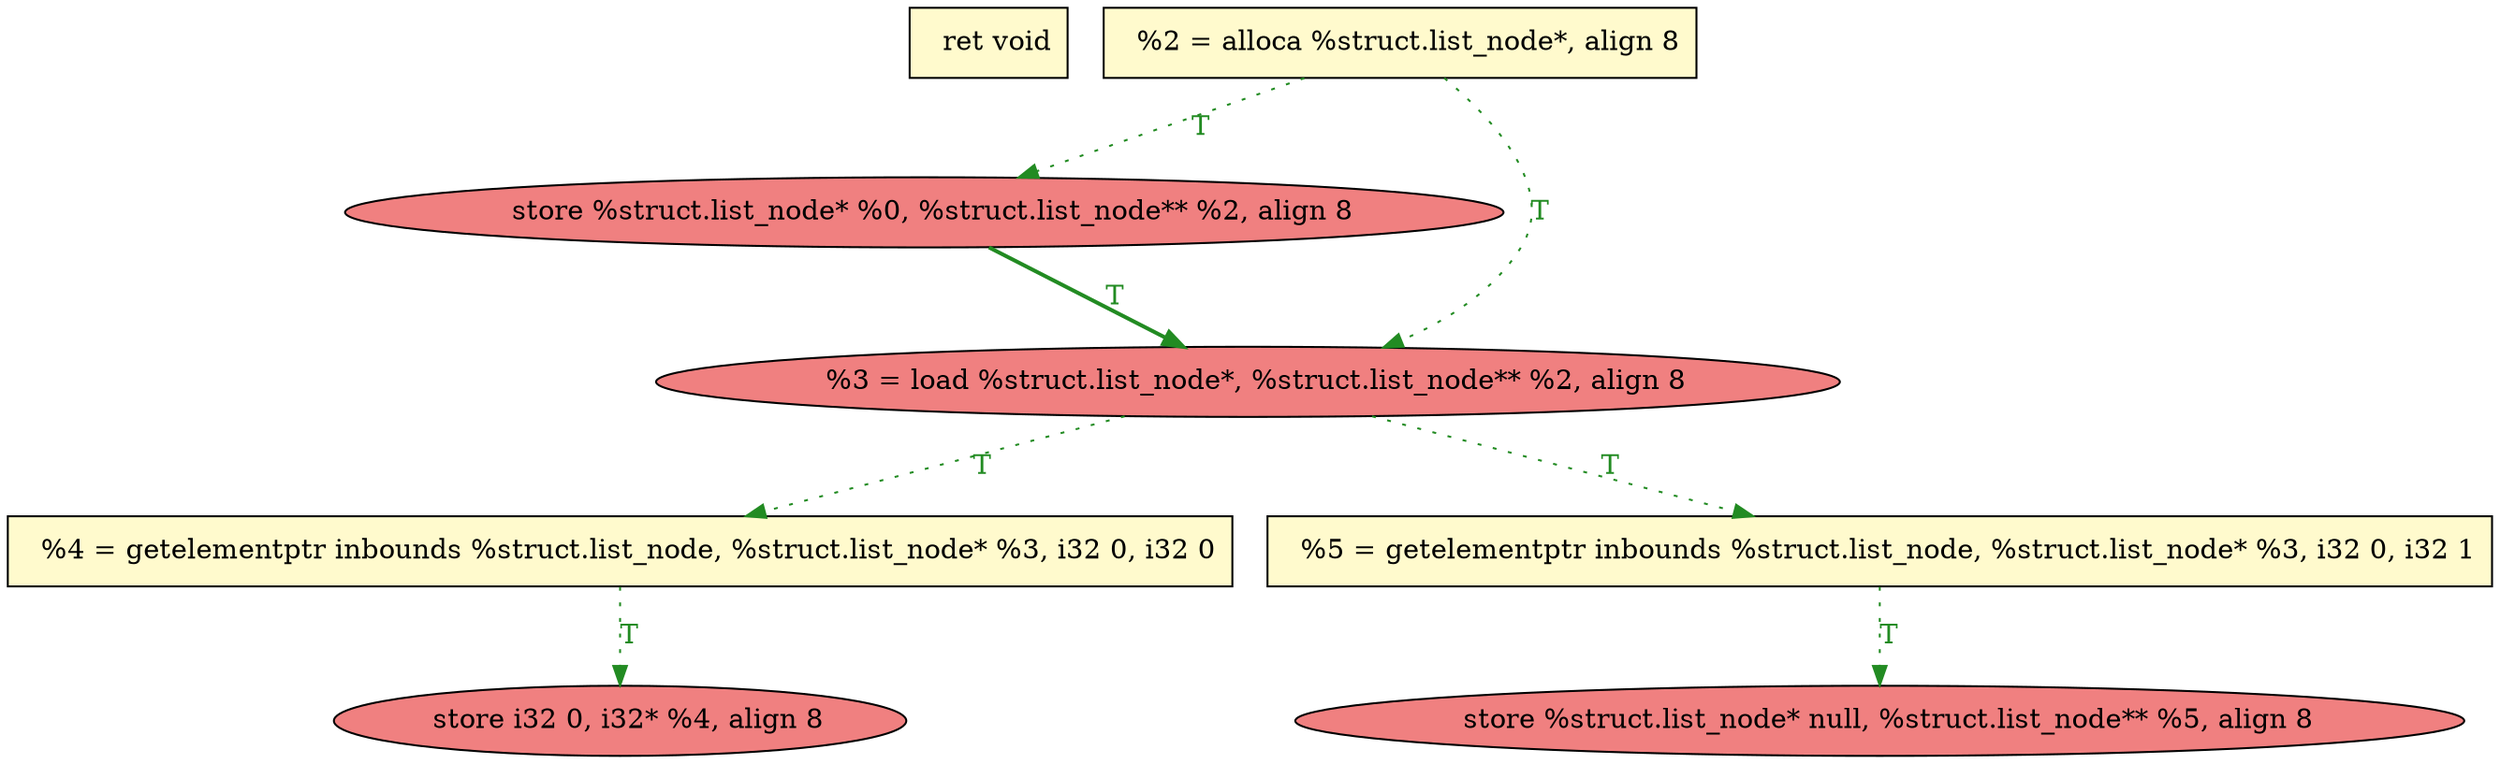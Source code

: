 digraph {

node96 [fillcolor=lemonchiffon,label="  ret void",shape=rectangle,style=filled ]
node95 [fillcolor=lightcoral,label="  store %struct.list_node* null, %struct.list_node** %5, align 8",shape=ellipse,style=filled ]
node90 [fillcolor=lightcoral,label="  store %struct.list_node* %0, %struct.list_node** %2, align 8",shape=ellipse,style=filled ]
node93 [fillcolor=lightcoral,label="  store i32 0, i32* %4, align 8",shape=ellipse,style=filled ]
node91 [fillcolor=lightcoral,label="  %3 = load %struct.list_node*, %struct.list_node** %2, align 8",shape=ellipse,style=filled ]
node92 [fillcolor=lemonchiffon,label="  %4 = getelementptr inbounds %struct.list_node, %struct.list_node* %3, i32 0, i32 0",shape=rectangle,style=filled ]
node89 [fillcolor=lemonchiffon,label="  %2 = alloca %struct.list_node*, align 8",shape=rectangle,style=filled ]
node94 [fillcolor=lemonchiffon,label="  %5 = getelementptr inbounds %struct.list_node, %struct.list_node* %3, i32 0, i32 1",shape=rectangle,style=filled ]

node94->node95 [style=dotted,color=forestgreen,label="T",penwidth=1.0,fontcolor=forestgreen ]
node89->node90 [style=dotted,color=forestgreen,label="T",penwidth=1.0,fontcolor=forestgreen ]
node89->node91 [style=dotted,color=forestgreen,label="T",penwidth=1.0,fontcolor=forestgreen ]
node91->node94 [style=dotted,color=forestgreen,label="T",penwidth=1.0,fontcolor=forestgreen ]
node91->node92 [style=dotted,color=forestgreen,label="T",penwidth=1.0,fontcolor=forestgreen ]
node90->node91 [style=solid,color=forestgreen,label="T",penwidth=2.0,fontcolor=forestgreen ]
node92->node93 [style=dotted,color=forestgreen,label="T",penwidth=1.0,fontcolor=forestgreen ]

}